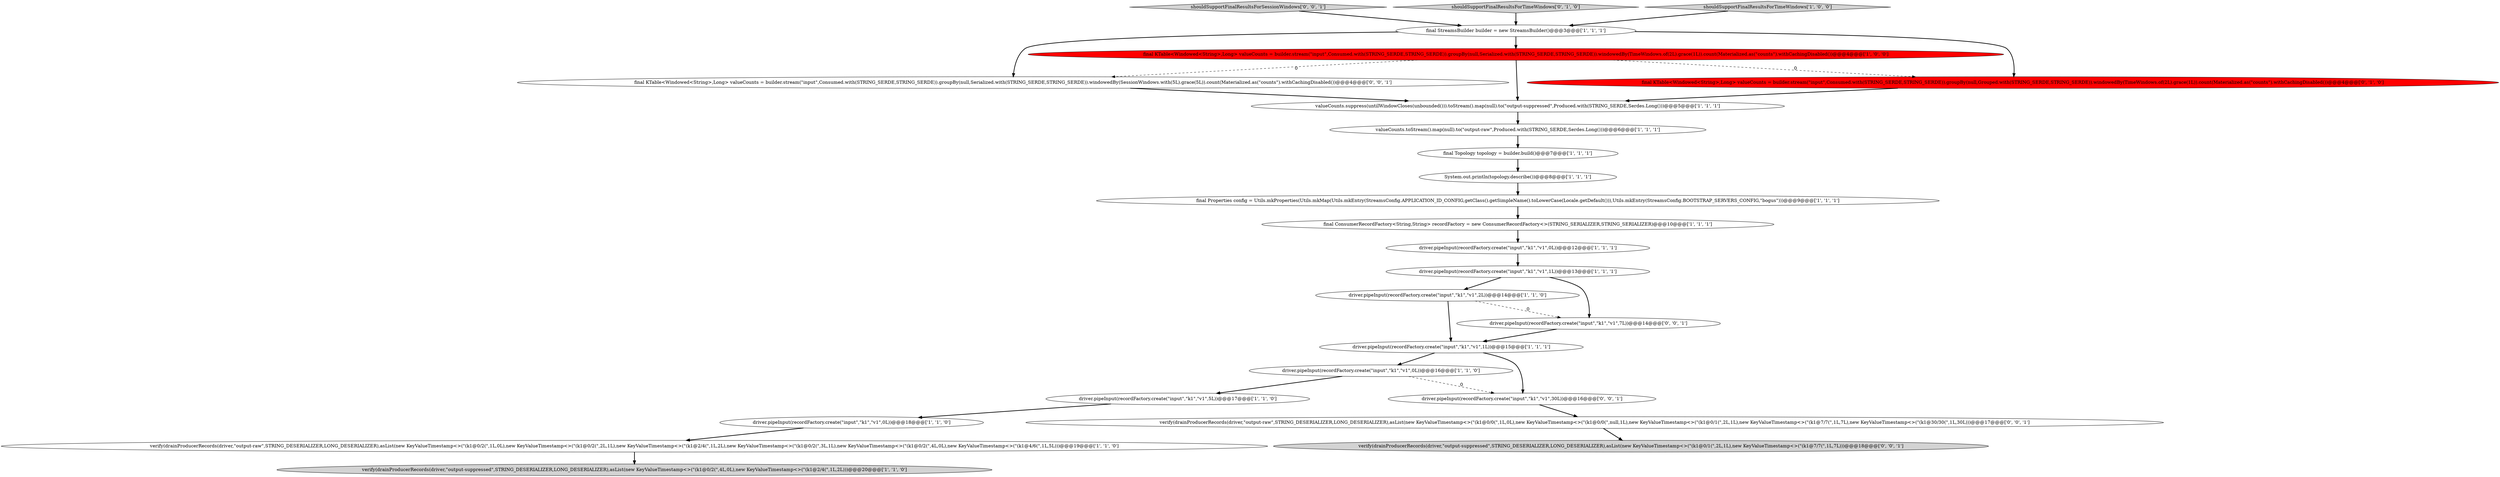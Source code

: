 digraph {
11 [style = filled, label = "driver.pipeInput(recordFactory.create(\"input\",\"k1\",\"v1\",5L))@@@17@@@['1', '1', '0']", fillcolor = white, shape = ellipse image = "AAA0AAABBB1BBB"];
6 [style = filled, label = "final Properties config = Utils.mkProperties(Utils.mkMap(Utils.mkEntry(StreamsConfig.APPLICATION_ID_CONFIG,getClass().getSimpleName().toLowerCase(Locale.getDefault())),Utils.mkEntry(StreamsConfig.BOOTSTRAP_SERVERS_CONFIG,\"bogus\")))@@@9@@@['1', '1', '1']", fillcolor = white, shape = ellipse image = "AAA0AAABBB1BBB"];
7 [style = filled, label = "driver.pipeInput(recordFactory.create(\"input\",\"k1\",\"v1\",2L))@@@14@@@['1', '1', '0']", fillcolor = white, shape = ellipse image = "AAA0AAABBB1BBB"];
19 [style = filled, label = "final KTable<Windowed<String>,Long> valueCounts = builder.stream(\"input\",Consumed.with(STRING_SERDE,STRING_SERDE)).groupBy(null,Grouped.with(STRING_SERDE,STRING_SERDE)).windowedBy(TimeWindows.of(2L).grace(1L)).count(Materialized.as(\"counts\").withCachingDisabled())@@@4@@@['0', '1', '0']", fillcolor = red, shape = ellipse image = "AAA1AAABBB2BBB"];
21 [style = filled, label = "shouldSupportFinalResultsForSessionWindows['0', '0', '1']", fillcolor = lightgray, shape = diamond image = "AAA0AAABBB3BBB"];
8 [style = filled, label = "driver.pipeInput(recordFactory.create(\"input\",\"k1\",\"v1\",0L))@@@16@@@['1', '1', '0']", fillcolor = white, shape = ellipse image = "AAA0AAABBB1BBB"];
4 [style = filled, label = "final KTable<Windowed<String>,Long> valueCounts = builder.stream(\"input\",Consumed.with(STRING_SERDE,STRING_SERDE)).groupBy(null,Serialized.with(STRING_SERDE,STRING_SERDE)).windowedBy(TimeWindows.of(2L).grace(1L)).count(Materialized.as(\"counts\").withCachingDisabled())@@@4@@@['1', '0', '0']", fillcolor = red, shape = ellipse image = "AAA1AAABBB1BBB"];
5 [style = filled, label = "valueCounts.toStream().map(null).to(\"output-raw\",Produced.with(STRING_SERDE,Serdes.Long()))@@@6@@@['1', '1', '1']", fillcolor = white, shape = ellipse image = "AAA0AAABBB1BBB"];
10 [style = filled, label = "System.out.println(topology.describe())@@@8@@@['1', '1', '1']", fillcolor = white, shape = ellipse image = "AAA0AAABBB1BBB"];
1 [style = filled, label = "valueCounts.suppress(untilWindowCloses(unbounded())).toStream().map(null).to(\"output-suppressed\",Produced.with(STRING_SERDE,Serdes.Long()))@@@5@@@['1', '1', '1']", fillcolor = white, shape = ellipse image = "AAA0AAABBB1BBB"];
16 [style = filled, label = "final ConsumerRecordFactory<String,String> recordFactory = new ConsumerRecordFactory<>(STRING_SERIALIZER,STRING_SERIALIZER)@@@10@@@['1', '1', '1']", fillcolor = white, shape = ellipse image = "AAA0AAABBB1BBB"];
15 [style = filled, label = "final Topology topology = builder.build()@@@7@@@['1', '1', '1']", fillcolor = white, shape = ellipse image = "AAA0AAABBB1BBB"];
12 [style = filled, label = "driver.pipeInput(recordFactory.create(\"input\",\"k1\",\"v1\",0L))@@@12@@@['1', '1', '1']", fillcolor = white, shape = ellipse image = "AAA0AAABBB1BBB"];
18 [style = filled, label = "shouldSupportFinalResultsForTimeWindows['0', '1', '0']", fillcolor = lightgray, shape = diamond image = "AAA0AAABBB2BBB"];
3 [style = filled, label = "driver.pipeInput(recordFactory.create(\"input\",\"k1\",\"v1\",0L))@@@18@@@['1', '1', '0']", fillcolor = white, shape = ellipse image = "AAA0AAABBB1BBB"];
17 [style = filled, label = "final StreamsBuilder builder = new StreamsBuilder()@@@3@@@['1', '1', '1']", fillcolor = white, shape = ellipse image = "AAA0AAABBB1BBB"];
25 [style = filled, label = "driver.pipeInput(recordFactory.create(\"input\",\"k1\",\"v1\",30L))@@@16@@@['0', '0', '1']", fillcolor = white, shape = ellipse image = "AAA0AAABBB3BBB"];
13 [style = filled, label = "driver.pipeInput(recordFactory.create(\"input\",\"k1\",\"v1\",1L))@@@13@@@['1', '1', '1']", fillcolor = white, shape = ellipse image = "AAA0AAABBB1BBB"];
23 [style = filled, label = "verify(drainProducerRecords(driver,\"output-raw\",STRING_DESERIALIZER,LONG_DESERIALIZER),asList(new KeyValueTimestamp<>(\"(k1@0/0(\",1L,0L),new KeyValueTimestamp<>(\"(k1@0/0(\",null,1L),new KeyValueTimestamp<>(\"(k1@0/1(\",2L,1L),new KeyValueTimestamp<>(\"(k1@7/7(\",1L,7L),new KeyValueTimestamp<>(\"(k1@30/30(\",1L,30L)))@@@17@@@['0', '0', '1']", fillcolor = white, shape = ellipse image = "AAA0AAABBB3BBB"];
9 [style = filled, label = "shouldSupportFinalResultsForTimeWindows['1', '0', '0']", fillcolor = lightgray, shape = diamond image = "AAA0AAABBB1BBB"];
0 [style = filled, label = "verify(drainProducerRecords(driver,\"output-raw\",STRING_DESERIALIZER,LONG_DESERIALIZER),asList(new KeyValueTimestamp<>(\"(k1@0/2(\",1L,0L),new KeyValueTimestamp<>(\"(k1@0/2(\",2L,1L),new KeyValueTimestamp<>(\"(k1@2/4(\",1L,2L),new KeyValueTimestamp<>(\"(k1@0/2(\",3L,1L),new KeyValueTimestamp<>(\"(k1@0/2(\",4L,0L),new KeyValueTimestamp<>(\"(k1@4/6(\",1L,5L)))@@@19@@@['1', '1', '0']", fillcolor = white, shape = ellipse image = "AAA0AAABBB1BBB"];
20 [style = filled, label = "driver.pipeInput(recordFactory.create(\"input\",\"k1\",\"v1\",7L))@@@14@@@['0', '0', '1']", fillcolor = white, shape = ellipse image = "AAA0AAABBB3BBB"];
2 [style = filled, label = "driver.pipeInput(recordFactory.create(\"input\",\"k1\",\"v1\",1L))@@@15@@@['1', '1', '1']", fillcolor = white, shape = ellipse image = "AAA0AAABBB1BBB"];
14 [style = filled, label = "verify(drainProducerRecords(driver,\"output-suppressed\",STRING_DESERIALIZER,LONG_DESERIALIZER),asList(new KeyValueTimestamp<>(\"(k1@0/2(\",4L,0L),new KeyValueTimestamp<>(\"(k1@2/4(\",1L,2L)))@@@20@@@['1', '1', '0']", fillcolor = lightgray, shape = ellipse image = "AAA0AAABBB1BBB"];
24 [style = filled, label = "verify(drainProducerRecords(driver,\"output-suppressed\",STRING_DESERIALIZER,LONG_DESERIALIZER),asList(new KeyValueTimestamp<>(\"(k1@0/1(\",2L,1L),new KeyValueTimestamp<>(\"(k1@7/7(\",1L,7L)))@@@18@@@['0', '0', '1']", fillcolor = lightgray, shape = ellipse image = "AAA0AAABBB3BBB"];
22 [style = filled, label = "final KTable<Windowed<String>,Long> valueCounts = builder.stream(\"input\",Consumed.with(STRING_SERDE,STRING_SERDE)).groupBy(null,Serialized.with(STRING_SERDE,STRING_SERDE)).windowedBy(SessionWindows.with(5L).grace(5L)).count(Materialized.as(\"counts\").withCachingDisabled())@@@4@@@['0', '0', '1']", fillcolor = white, shape = ellipse image = "AAA0AAABBB3BBB"];
1->5 [style = bold, label=""];
15->10 [style = bold, label=""];
25->23 [style = bold, label=""];
18->17 [style = bold, label=""];
7->20 [style = dashed, label="0"];
5->15 [style = bold, label=""];
9->17 [style = bold, label=""];
4->22 [style = dashed, label="0"];
17->22 [style = bold, label=""];
10->6 [style = bold, label=""];
17->19 [style = bold, label=""];
3->0 [style = bold, label=""];
20->2 [style = bold, label=""];
12->13 [style = bold, label=""];
19->1 [style = bold, label=""];
0->14 [style = bold, label=""];
23->24 [style = bold, label=""];
11->3 [style = bold, label=""];
6->16 [style = bold, label=""];
13->7 [style = bold, label=""];
7->2 [style = bold, label=""];
4->19 [style = dashed, label="0"];
8->25 [style = dashed, label="0"];
4->1 [style = bold, label=""];
22->1 [style = bold, label=""];
2->25 [style = bold, label=""];
8->11 [style = bold, label=""];
16->12 [style = bold, label=""];
21->17 [style = bold, label=""];
17->4 [style = bold, label=""];
2->8 [style = bold, label=""];
13->20 [style = bold, label=""];
}
